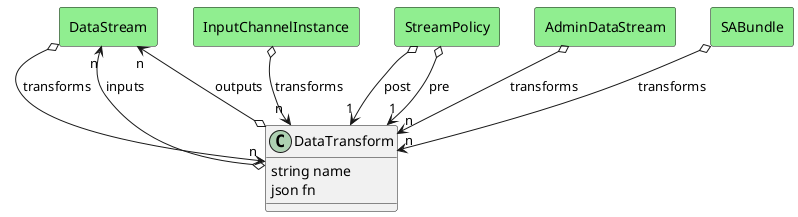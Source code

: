 @startuml

class "DataTransform" as Model {
 string name
 json fn


}

rectangle "DataStream" as DataStream #lightblue {
}

Model o--> "n" DataStream : inputs


rectangle "DataStream" as DataStream #lightblue {
}

Model o--> "n" DataStream : outputs




    rectangle "DataStream" as DataStream #lightgreen {
    }

        DataStream   o--> "n" Model : "transforms"

    rectangle "InputChannelInstance" as InputChannelInstance #lightgreen {
    }

        InputChannelInstance   o--> "n" Model : "transforms"

    rectangle "StreamPolicy" as StreamPolicy #lightgreen {
    }

        StreamPolicy   o--> "1" Model : "post"

    rectangle "StreamPolicy" as StreamPolicy #lightgreen {
    }

        StreamPolicy   o--> "1" Model : "pre"

    rectangle "AdminDataStream" as AdminDataStream #lightgreen {
    }

        AdminDataStream   o--> "n" Model : "transforms"

    rectangle "SABundle" as SABundle #lightgreen {
    }

        SABundle   o--> "n" Model : "transforms"


@enduml
